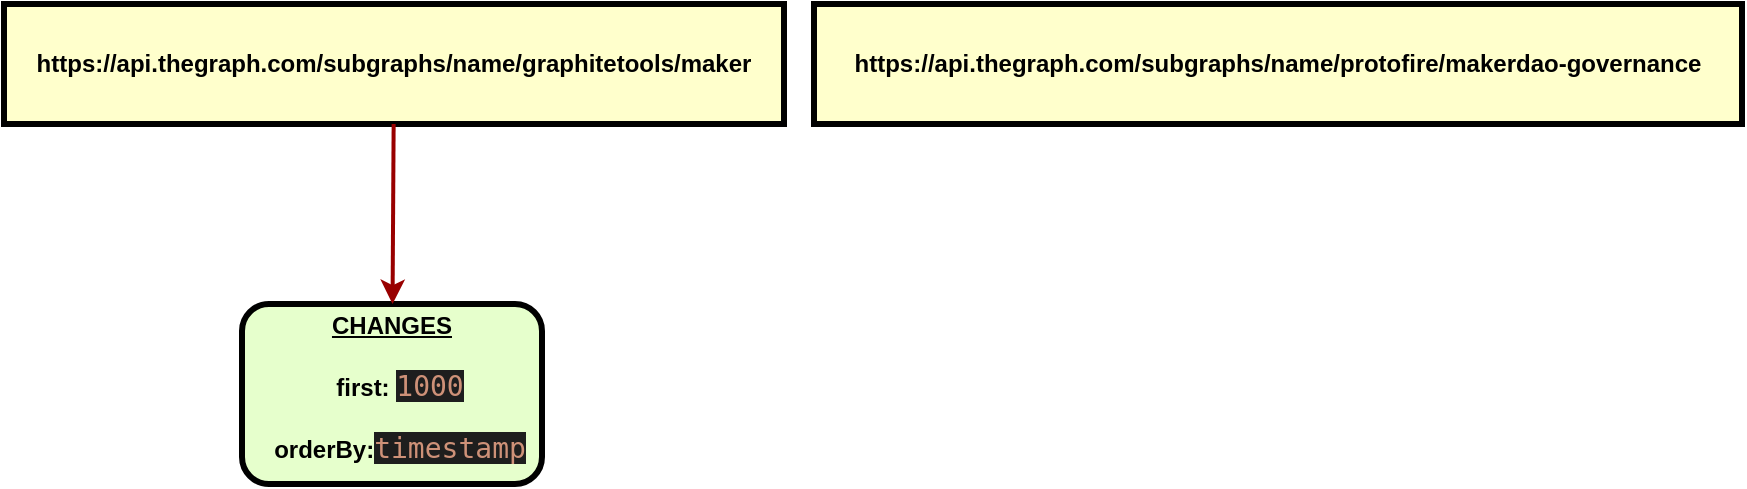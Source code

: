 <mxfile version="14.9.0" type="github">
  <diagram name="Page-1" id="c7558073-3199-34d8-9f00-42111426c3f3">
    <mxGraphModel dx="1762" dy="1599" grid="1" gridSize="10" guides="1" tooltips="1" connect="1" arrows="1" fold="1" page="1" pageScale="1" pageWidth="826" pageHeight="1169" background="none" math="0" shadow="0">
      <root>
        <mxCell id="0" />
        <mxCell id="1" parent="0" />
        <mxCell id="2" value="&lt;p style=&quot;margin: 0px ; margin-top: 4px ; text-align: center ; text-decoration: underline&quot;&gt;&lt;strong&gt;CHANGES&lt;br&gt;&lt;/strong&gt;&lt;/p&gt;&lt;p style=&quot;margin: 0px ; margin-left: 8px&quot;&gt;&lt;br&gt;first:&amp;nbsp;&lt;span style=&quot;color: rgb(206 , 145 , 120) ; background-color: rgb(30 , 30 , 30) ; font-family: &amp;#34;droid sans mono&amp;#34; , monospace , monospace , &amp;#34;droid sans fallback&amp;#34; ; font-size: 14px ; font-weight: normal&quot;&gt;1000&lt;/span&gt;&lt;/p&gt;&lt;p style=&quot;margin: 0px ; margin-left: 8px&quot;&gt;&amp;nbsp;&lt;/p&gt;&lt;p style=&quot;margin: 0px ; margin-left: 8px&quot;&gt;orderBy:&lt;span style=&quot;color: rgb(206 , 145 , 120) ; background-color: rgb(30 , 30 , 30) ; font-family: &amp;#34;droid sans mono&amp;#34; , monospace , monospace , &amp;#34;droid sans fallback&amp;#34; ; font-size: 14px ; font-weight: normal&quot;&gt;timestamp&lt;/span&gt;&lt;/p&gt;" style="verticalAlign=middle;align=center;overflow=fill;fontSize=12;fontFamily=Helvetica;html=1;rounded=1;fontStyle=1;strokeWidth=3;fillColor=#E6FFCC" parent="1" vertex="1">
          <mxGeometry x="-30" y="120" width="150" height="90" as="geometry" />
        </mxCell>
        <mxCell id="3" value="https://api.thegraph.com/subgraphs/name/graphitetools/maker" style="whiteSpace=wrap;align=center;verticalAlign=middle;fontStyle=1;strokeWidth=3;fillColor=#FFFFCC" parent="1" vertex="1">
          <mxGeometry x="-149" y="-30" width="390" height="60" as="geometry" />
        </mxCell>
        <mxCell id="36" value="" style="edgeStyle=none;noEdgeStyle=1;strokeColor=#990000;strokeWidth=2" parent="1" source="3" target="2" edge="1">
          <mxGeometry width="100" height="100" relative="1" as="geometry">
            <mxPoint x="20" y="250" as="sourcePoint" />
            <mxPoint x="120" y="150" as="targetPoint" />
          </mxGeometry>
        </mxCell>
        <mxCell id="EFjPoxZRbpVjQXiWPNsy-99" value="https://api.thegraph.com/subgraphs/name/protofire/makerdao-governance" style="whiteSpace=wrap;align=center;verticalAlign=middle;fontStyle=1;strokeWidth=3;fillColor=#FFFFCC" vertex="1" parent="1">
          <mxGeometry x="256" y="-30" width="464" height="60" as="geometry" />
        </mxCell>
      </root>
    </mxGraphModel>
  </diagram>
</mxfile>
